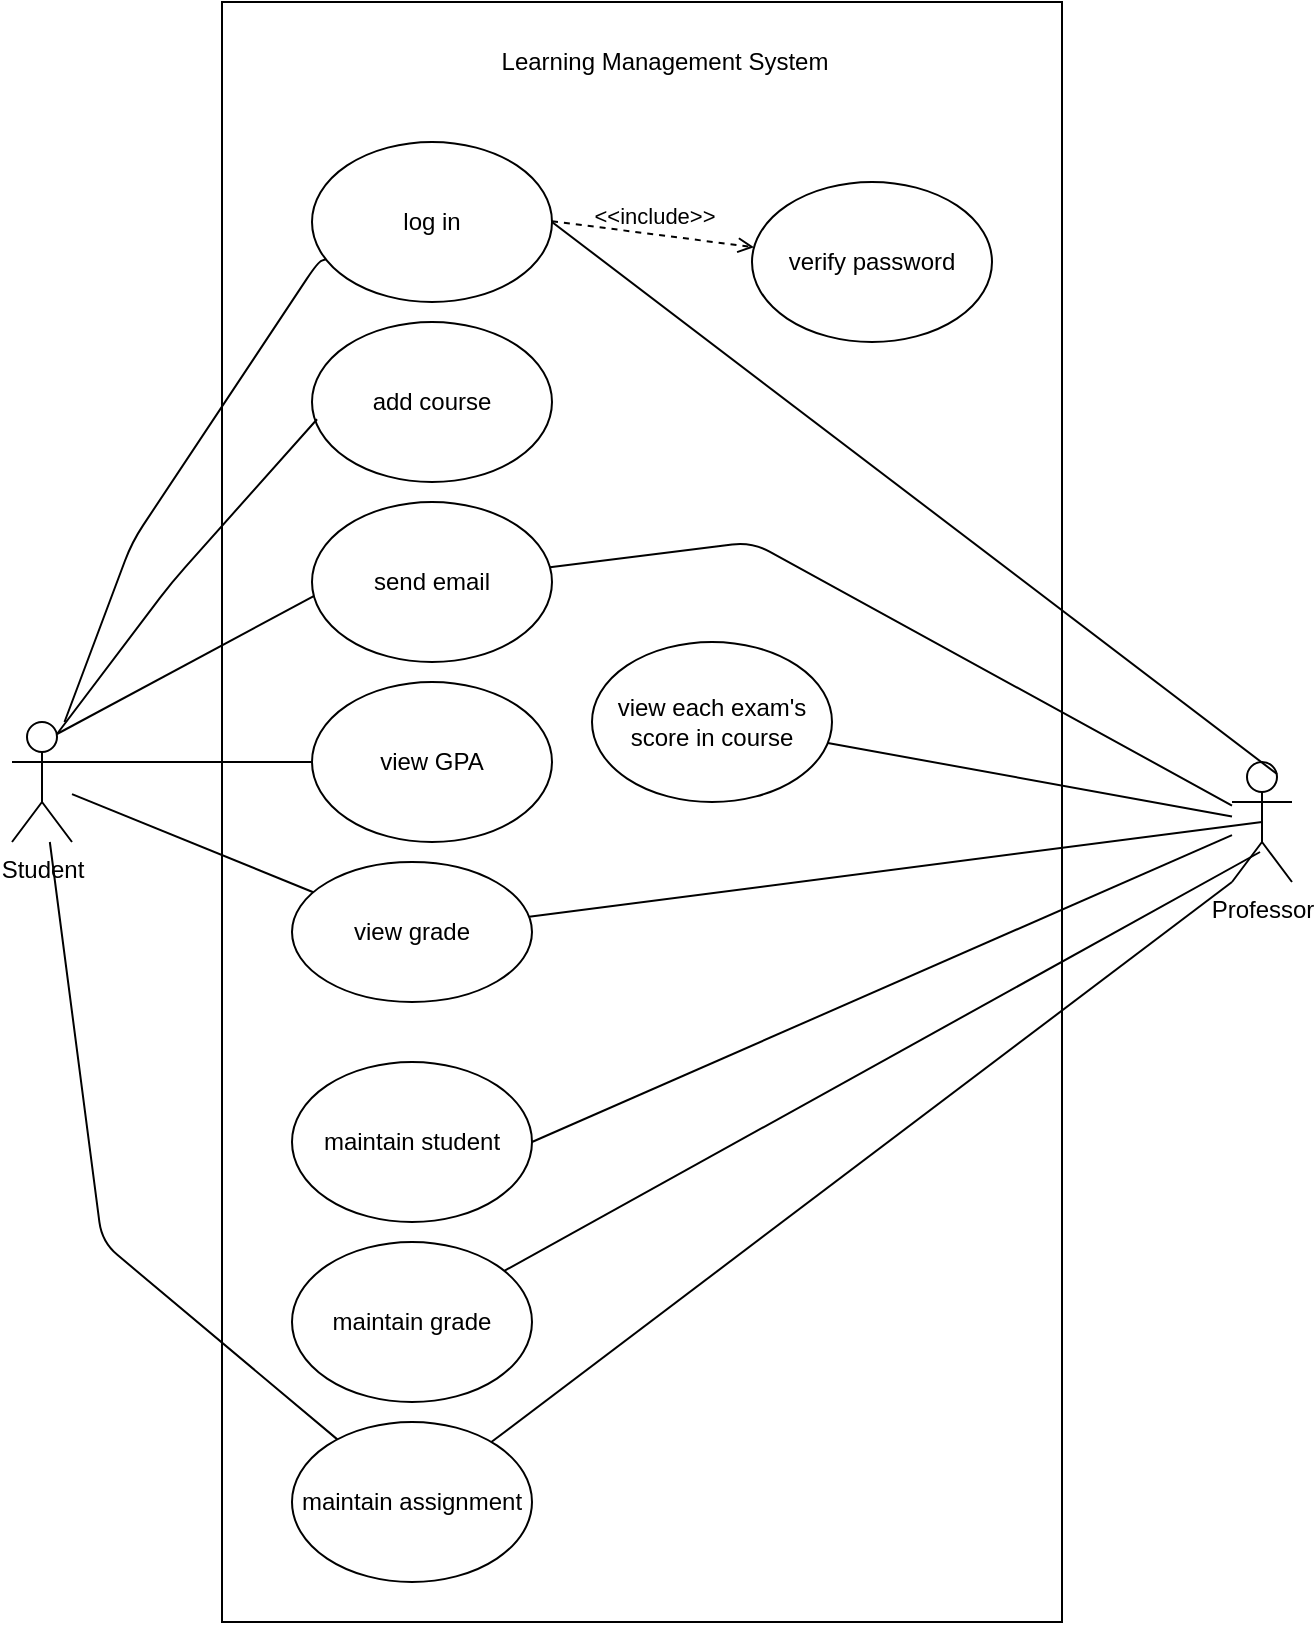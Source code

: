 <mxfile version="12.7.9" type="github">
  <diagram id="c4acf3e9-155e-7222-9cf6-157b1a14988f" name="Page-1">
    <mxGraphModel dx="1422" dy="1866" grid="1" gridSize="10" guides="1" tooltips="1" connect="1" arrows="1" fold="1" page="1" pageScale="1" pageWidth="850" pageHeight="1100" background="#ffffff" math="0" shadow="0">
      <root>
        <mxCell id="0" />
        <mxCell id="1" parent="0" />
        <mxCell id="NpboKmtqAB361ApXjbLv-18" value="" style="rounded=0;whiteSpace=wrap;html=1;" parent="1" vertex="1">
          <mxGeometry x="215" y="-170" width="420" height="810" as="geometry" />
        </mxCell>
        <mxCell id="9aQTBWPlIFSZcQRSFNad-4" value="view grade" style="ellipse;whiteSpace=wrap;html=1;" parent="1" vertex="1">
          <mxGeometry x="250" y="260" width="120" height="70" as="geometry" />
        </mxCell>
        <mxCell id="9aQTBWPlIFSZcQRSFNad-13" value="add course" style="ellipse;whiteSpace=wrap;html=1;" parent="1" vertex="1">
          <mxGeometry x="260" y="-10" width="120" height="80" as="geometry" />
        </mxCell>
        <mxCell id="9aQTBWPlIFSZcQRSFNad-15" value="send email" style="ellipse;whiteSpace=wrap;html=1;" parent="1" vertex="1">
          <mxGeometry x="260" y="80" width="120" height="80" as="geometry" />
        </mxCell>
        <mxCell id="9aQTBWPlIFSZcQRSFNad-17" value="log in" style="ellipse;whiteSpace=wrap;html=1;" parent="1" vertex="1">
          <mxGeometry x="260" y="-100" width="120" height="80" as="geometry" />
        </mxCell>
        <mxCell id="9aQTBWPlIFSZcQRSFNad-20" value="" style="endArrow=none;html=1;" parent="1" source="NpboKmtqAB361ApXjbLv-8" target="9aQTBWPlIFSZcQRSFNad-17" edge="1">
          <mxGeometry width="50" height="50" relative="1" as="geometry">
            <mxPoint x="270" y="-30" as="sourcePoint" />
            <mxPoint x="340" y="-70" as="targetPoint" />
            <Array as="points">
              <mxPoint x="170" y="100" />
              <mxPoint x="263" y="-40" />
            </Array>
          </mxGeometry>
        </mxCell>
        <mxCell id="9aQTBWPlIFSZcQRSFNad-22" value="maintain assignment" style="ellipse;whiteSpace=wrap;html=1;" parent="1" vertex="1">
          <mxGeometry x="250" y="540" width="120" height="80" as="geometry" />
        </mxCell>
        <mxCell id="tv2_x2lU9iWNKcgdzB8f-10" value="maintain student" style="ellipse;whiteSpace=wrap;html=1;" parent="1" vertex="1">
          <mxGeometry x="250" y="360" width="120" height="80" as="geometry" />
        </mxCell>
        <mxCell id="tv2_x2lU9iWNKcgdzB8f-11" value="Professor" style="shape=umlActor;verticalLabelPosition=bottom;labelBackgroundColor=#ffffff;verticalAlign=top;html=1;outlineConnect=0;" parent="1" vertex="1">
          <mxGeometry x="720" y="210" width="30" height="60" as="geometry" />
        </mxCell>
        <mxCell id="tv2_x2lU9iWNKcgdzB8f-13" value="verify password" style="ellipse;whiteSpace=wrap;html=1;" parent="1" vertex="1">
          <mxGeometry x="480" y="-80" width="120" height="80" as="geometry" />
        </mxCell>
        <mxCell id="tv2_x2lU9iWNKcgdzB8f-15" value="maintain grade" style="ellipse;whiteSpace=wrap;html=1;" parent="1" vertex="1">
          <mxGeometry x="250" y="450" width="120" height="80" as="geometry" />
        </mxCell>
        <mxCell id="NpboKmtqAB361ApXjbLv-8" value="Student" style="shape=umlActor;verticalLabelPosition=bottom;labelBackgroundColor=#ffffff;verticalAlign=top;html=1;outlineConnect=0;" parent="1" vertex="1">
          <mxGeometry x="110" y="190" width="30" height="60" as="geometry" />
        </mxCell>
        <mxCell id="NpboKmtqAB361ApXjbLv-10" value="" style="endArrow=none;html=1;entryX=0.007;entryY=0.588;entryDx=0;entryDy=0;entryPerimeter=0;exitX=0.75;exitY=0.1;exitDx=0;exitDy=0;exitPerimeter=0;" parent="1" source="NpboKmtqAB361ApXjbLv-8" target="9aQTBWPlIFSZcQRSFNad-15" edge="1">
          <mxGeometry width="50" height="50" relative="1" as="geometry">
            <mxPoint x="240" y="75" as="sourcePoint" />
            <mxPoint x="290" y="25" as="targetPoint" />
          </mxGeometry>
        </mxCell>
        <mxCell id="NpboKmtqAB361ApXjbLv-12" value="" style="endArrow=none;html=1;exitX=1;exitY=0.5;exitDx=0;exitDy=0;entryX=0.75;entryY=0.1;entryDx=0;entryDy=0;entryPerimeter=0;" parent="1" source="9aQTBWPlIFSZcQRSFNad-17" target="tv2_x2lU9iWNKcgdzB8f-11" edge="1">
          <mxGeometry width="50" height="50" relative="1" as="geometry">
            <mxPoint x="500" y="-20" as="sourcePoint" />
            <mxPoint x="530" y="20" as="targetPoint" />
            <Array as="points" />
          </mxGeometry>
        </mxCell>
        <mxCell id="NpboKmtqAB361ApXjbLv-15" value="" style="endArrow=none;html=1;" parent="1" source="9aQTBWPlIFSZcQRSFNad-15" target="tv2_x2lU9iWNKcgdzB8f-11" edge="1">
          <mxGeometry width="50" height="50" relative="1" as="geometry">
            <mxPoint x="500" y="160" as="sourcePoint" />
            <mxPoint x="550" y="110" as="targetPoint" />
            <Array as="points">
              <mxPoint x="480" y="100" />
            </Array>
          </mxGeometry>
        </mxCell>
        <mxCell id="NpboKmtqAB361ApXjbLv-20" value="&amp;lt;&amp;lt;include&amp;gt;&amp;gt;" style="edgeStyle=none;html=1;endArrow=open;verticalAlign=bottom;dashed=1;labelBackgroundColor=none;" parent="1" target="tv2_x2lU9iWNKcgdzB8f-13" edge="1">
          <mxGeometry width="160" relative="1" as="geometry">
            <mxPoint x="380" y="-60.42" as="sourcePoint" />
            <mxPoint x="480" y="-60" as="targetPoint" />
          </mxGeometry>
        </mxCell>
        <mxCell id="NpboKmtqAB361ApXjbLv-21" value="" style="endArrow=none;html=1;" parent="1" source="9aQTBWPlIFSZcQRSFNad-22" target="NpboKmtqAB361ApXjbLv-8" edge="1">
          <mxGeometry width="50" height="50" relative="1" as="geometry">
            <mxPoint x="260.269" y="232.379" as="sourcePoint" />
            <mxPoint x="350" y="200" as="targetPoint" />
            <Array as="points">
              <mxPoint x="155" y="450" />
            </Array>
          </mxGeometry>
        </mxCell>
        <mxCell id="NpboKmtqAB361ApXjbLv-26" value="" style="endArrow=none;html=1;entryX=0.021;entryY=0.608;entryDx=0;entryDy=0;entryPerimeter=0;exitX=0.75;exitY=0.1;exitDx=0;exitDy=0;exitPerimeter=0;" parent="1" source="NpboKmtqAB361ApXjbLv-8" target="9aQTBWPlIFSZcQRSFNad-13" edge="1">
          <mxGeometry width="50" height="50" relative="1" as="geometry">
            <mxPoint x="160" y="250" as="sourcePoint" />
            <mxPoint x="210" y="200" as="targetPoint" />
            <Array as="points">
              <mxPoint x="190" y="120" />
            </Array>
          </mxGeometry>
        </mxCell>
        <mxCell id="NpboKmtqAB361ApXjbLv-27" value="" style="endArrow=none;html=1;" parent="1" source="9aQTBWPlIFSZcQRSFNad-4" target="NpboKmtqAB361ApXjbLv-8" edge="1">
          <mxGeometry width="50" height="50" relative="1" as="geometry">
            <mxPoint x="300" y="250" as="sourcePoint" />
            <mxPoint x="350" y="200" as="targetPoint" />
          </mxGeometry>
        </mxCell>
        <mxCell id="NpboKmtqAB361ApXjbLv-32" value="" style="endArrow=none;html=1;exitX=1;exitY=0.5;exitDx=0;exitDy=0;" parent="1" source="tv2_x2lU9iWNKcgdzB8f-10" target="tv2_x2lU9iWNKcgdzB8f-11" edge="1">
          <mxGeometry width="50" height="50" relative="1" as="geometry">
            <mxPoint x="600" y="350" as="sourcePoint" />
            <mxPoint x="650" y="300" as="targetPoint" />
          </mxGeometry>
        </mxCell>
        <mxCell id="NpboKmtqAB361ApXjbLv-35" value="" style="endArrow=none;html=1;entryX=0.467;entryY=0.75;entryDx=0;entryDy=0;entryPerimeter=0;" parent="1" source="tv2_x2lU9iWNKcgdzB8f-15" target="tv2_x2lU9iWNKcgdzB8f-11" edge="1">
          <mxGeometry width="50" height="50" relative="1" as="geometry">
            <mxPoint x="600" y="360" as="sourcePoint" />
            <mxPoint x="700" y="300" as="targetPoint" />
            <Array as="points" />
          </mxGeometry>
        </mxCell>
        <mxCell id="NpboKmtqAB361ApXjbLv-36" value="" style="endArrow=none;html=1;entryX=0;entryY=1;entryDx=0;entryDy=0;entryPerimeter=0;" parent="1" source="9aQTBWPlIFSZcQRSFNad-22" target="tv2_x2lU9iWNKcgdzB8f-11" edge="1">
          <mxGeometry width="50" height="50" relative="1" as="geometry">
            <mxPoint x="610" y="360" as="sourcePoint" />
            <mxPoint x="660" y="310" as="targetPoint" />
          </mxGeometry>
        </mxCell>
        <mxCell id="-U170f8Slij29Pjp_573-3" value="" style="endArrow=none;html=1;entryX=0.5;entryY=0.5;entryDx=0;entryDy=0;entryPerimeter=0;" parent="1" source="9aQTBWPlIFSZcQRSFNad-4" target="tv2_x2lU9iWNKcgdzB8f-11" edge="1">
          <mxGeometry width="50" height="50" relative="1" as="geometry">
            <mxPoint x="410" y="300" as="sourcePoint" />
            <mxPoint x="450" y="260" as="targetPoint" />
          </mxGeometry>
        </mxCell>
        <mxCell id="-U170f8Slij29Pjp_573-6" value="Learning Management System" style="text;html=1;align=center;verticalAlign=middle;resizable=0;points=[];autosize=1;" parent="1" vertex="1">
          <mxGeometry x="346" y="-150" width="180" height="20" as="geometry" />
        </mxCell>
        <mxCell id="-U170f8Slij29Pjp_573-7" value="view GPA" style="ellipse;whiteSpace=wrap;html=1;" parent="1" vertex="1">
          <mxGeometry x="260" y="170" width="120" height="80" as="geometry" />
        </mxCell>
        <mxCell id="-U170f8Slij29Pjp_573-8" value="" style="endArrow=none;html=1;exitX=1;exitY=0.333;exitDx=0;exitDy=0;exitPerimeter=0;" parent="1" source="NpboKmtqAB361ApXjbLv-8" edge="1">
          <mxGeometry width="50" height="50" relative="1" as="geometry">
            <mxPoint x="210" y="260" as="sourcePoint" />
            <mxPoint x="260" y="210" as="targetPoint" />
          </mxGeometry>
        </mxCell>
        <mxCell id="-U170f8Slij29Pjp_573-11" value="view each exam&#39;s score in course" style="ellipse;whiteSpace=wrap;html=1;" parent="1" vertex="1">
          <mxGeometry x="400" y="150" width="120" height="80" as="geometry" />
        </mxCell>
        <mxCell id="-U170f8Slij29Pjp_573-12" value="" style="endArrow=none;html=1;" parent="1" source="-U170f8Slij29Pjp_573-11" target="tv2_x2lU9iWNKcgdzB8f-11" edge="1">
          <mxGeometry width="50" height="50" relative="1" as="geometry">
            <mxPoint x="560" y="260" as="sourcePoint" />
            <mxPoint x="610" y="210" as="targetPoint" />
          </mxGeometry>
        </mxCell>
      </root>
    </mxGraphModel>
  </diagram>
</mxfile>
